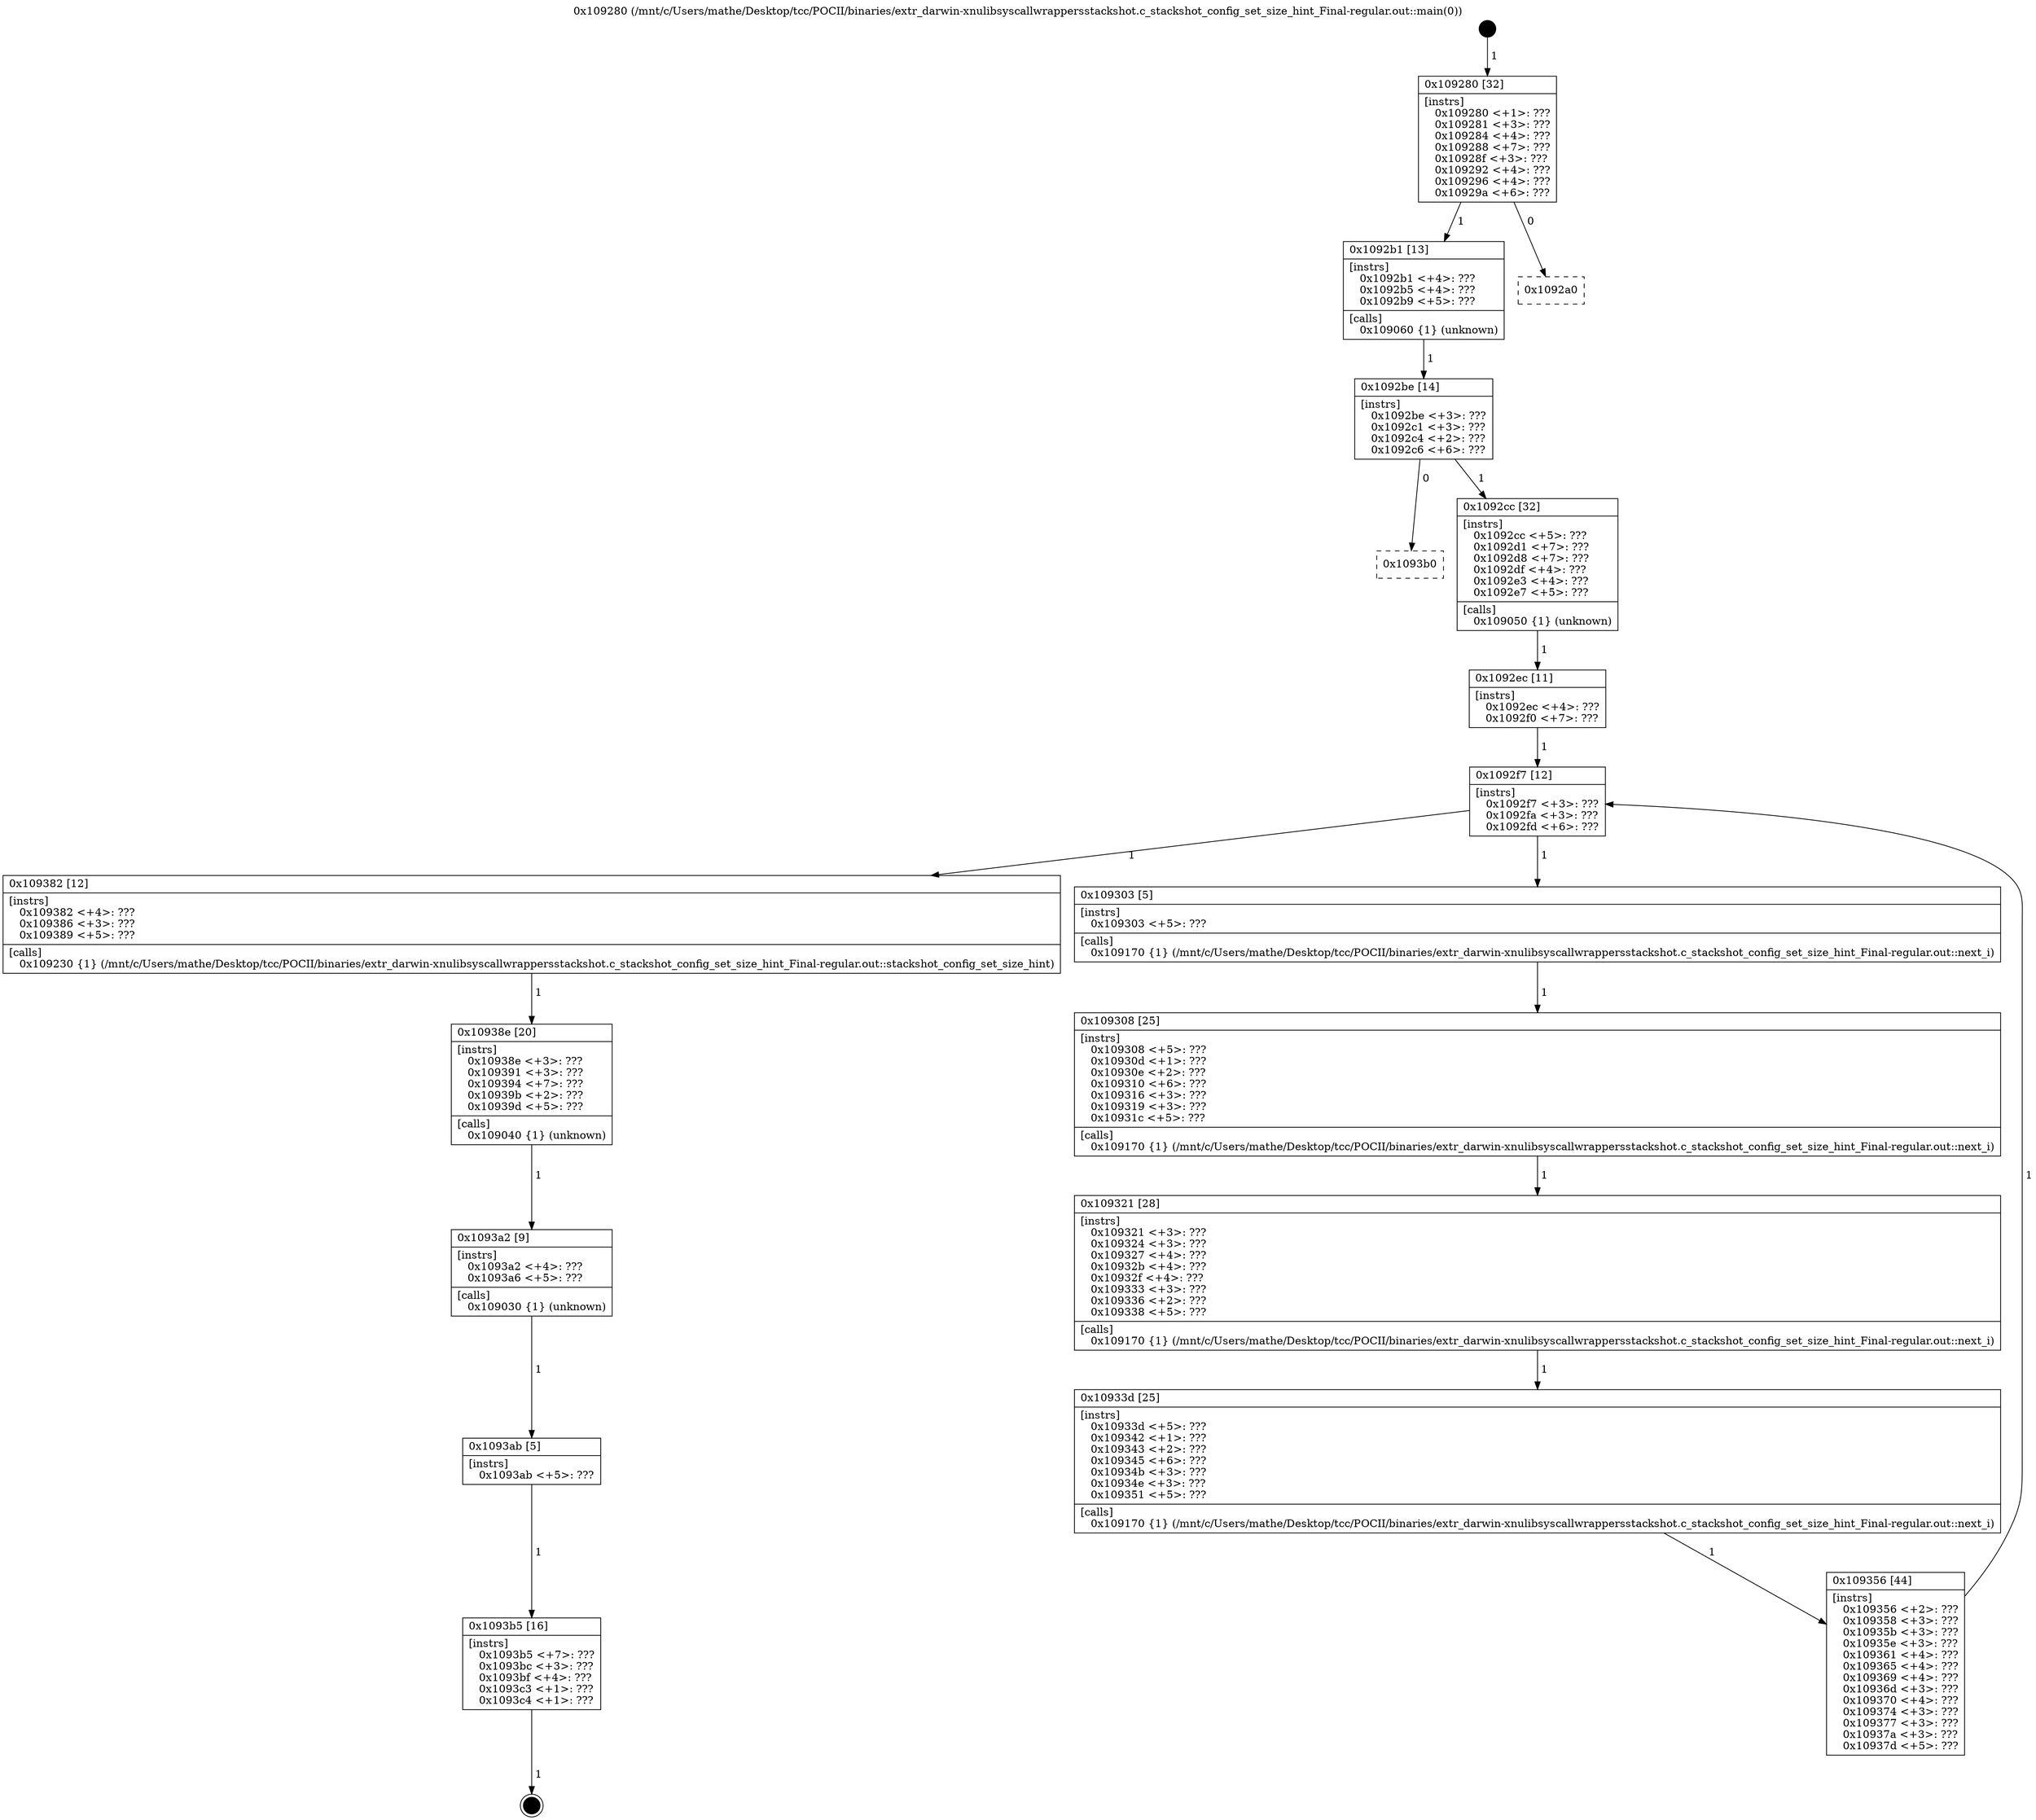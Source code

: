 digraph "0x109280" {
  label = "0x109280 (/mnt/c/Users/mathe/Desktop/tcc/POCII/binaries/extr_darwin-xnulibsyscallwrappersstackshot.c_stackshot_config_set_size_hint_Final-regular.out::main(0))"
  labelloc = "t"
  node[shape=record]

  Entry [label="",width=0.3,height=0.3,shape=circle,fillcolor=black,style=filled]
  "0x109280" [label="{
     0x109280 [32]\l
     | [instrs]\l
     &nbsp;&nbsp;0x109280 \<+1\>: ???\l
     &nbsp;&nbsp;0x109281 \<+3\>: ???\l
     &nbsp;&nbsp;0x109284 \<+4\>: ???\l
     &nbsp;&nbsp;0x109288 \<+7\>: ???\l
     &nbsp;&nbsp;0x10928f \<+3\>: ???\l
     &nbsp;&nbsp;0x109292 \<+4\>: ???\l
     &nbsp;&nbsp;0x109296 \<+4\>: ???\l
     &nbsp;&nbsp;0x10929a \<+6\>: ???\l
  }"]
  "0x1092b1" [label="{
     0x1092b1 [13]\l
     | [instrs]\l
     &nbsp;&nbsp;0x1092b1 \<+4\>: ???\l
     &nbsp;&nbsp;0x1092b5 \<+4\>: ???\l
     &nbsp;&nbsp;0x1092b9 \<+5\>: ???\l
     | [calls]\l
     &nbsp;&nbsp;0x109060 \{1\} (unknown)\l
  }"]
  "0x1092a0" [label="{
     0x1092a0\l
  }", style=dashed]
  "0x1092be" [label="{
     0x1092be [14]\l
     | [instrs]\l
     &nbsp;&nbsp;0x1092be \<+3\>: ???\l
     &nbsp;&nbsp;0x1092c1 \<+3\>: ???\l
     &nbsp;&nbsp;0x1092c4 \<+2\>: ???\l
     &nbsp;&nbsp;0x1092c6 \<+6\>: ???\l
  }"]
  "0x1093b0" [label="{
     0x1093b0\l
  }", style=dashed]
  "0x1092cc" [label="{
     0x1092cc [32]\l
     | [instrs]\l
     &nbsp;&nbsp;0x1092cc \<+5\>: ???\l
     &nbsp;&nbsp;0x1092d1 \<+7\>: ???\l
     &nbsp;&nbsp;0x1092d8 \<+7\>: ???\l
     &nbsp;&nbsp;0x1092df \<+4\>: ???\l
     &nbsp;&nbsp;0x1092e3 \<+4\>: ???\l
     &nbsp;&nbsp;0x1092e7 \<+5\>: ???\l
     | [calls]\l
     &nbsp;&nbsp;0x109050 \{1\} (unknown)\l
  }"]
  Exit [label="",width=0.3,height=0.3,shape=circle,fillcolor=black,style=filled,peripheries=2]
  "0x1092f7" [label="{
     0x1092f7 [12]\l
     | [instrs]\l
     &nbsp;&nbsp;0x1092f7 \<+3\>: ???\l
     &nbsp;&nbsp;0x1092fa \<+3\>: ???\l
     &nbsp;&nbsp;0x1092fd \<+6\>: ???\l
  }"]
  "0x109382" [label="{
     0x109382 [12]\l
     | [instrs]\l
     &nbsp;&nbsp;0x109382 \<+4\>: ???\l
     &nbsp;&nbsp;0x109386 \<+3\>: ???\l
     &nbsp;&nbsp;0x109389 \<+5\>: ???\l
     | [calls]\l
     &nbsp;&nbsp;0x109230 \{1\} (/mnt/c/Users/mathe/Desktop/tcc/POCII/binaries/extr_darwin-xnulibsyscallwrappersstackshot.c_stackshot_config_set_size_hint_Final-regular.out::stackshot_config_set_size_hint)\l
  }"]
  "0x109303" [label="{
     0x109303 [5]\l
     | [instrs]\l
     &nbsp;&nbsp;0x109303 \<+5\>: ???\l
     | [calls]\l
     &nbsp;&nbsp;0x109170 \{1\} (/mnt/c/Users/mathe/Desktop/tcc/POCII/binaries/extr_darwin-xnulibsyscallwrappersstackshot.c_stackshot_config_set_size_hint_Final-regular.out::next_i)\l
  }"]
  "0x109308" [label="{
     0x109308 [25]\l
     | [instrs]\l
     &nbsp;&nbsp;0x109308 \<+5\>: ???\l
     &nbsp;&nbsp;0x10930d \<+1\>: ???\l
     &nbsp;&nbsp;0x10930e \<+2\>: ???\l
     &nbsp;&nbsp;0x109310 \<+6\>: ???\l
     &nbsp;&nbsp;0x109316 \<+3\>: ???\l
     &nbsp;&nbsp;0x109319 \<+3\>: ???\l
     &nbsp;&nbsp;0x10931c \<+5\>: ???\l
     | [calls]\l
     &nbsp;&nbsp;0x109170 \{1\} (/mnt/c/Users/mathe/Desktop/tcc/POCII/binaries/extr_darwin-xnulibsyscallwrappersstackshot.c_stackshot_config_set_size_hint_Final-regular.out::next_i)\l
  }"]
  "0x109321" [label="{
     0x109321 [28]\l
     | [instrs]\l
     &nbsp;&nbsp;0x109321 \<+3\>: ???\l
     &nbsp;&nbsp;0x109324 \<+3\>: ???\l
     &nbsp;&nbsp;0x109327 \<+4\>: ???\l
     &nbsp;&nbsp;0x10932b \<+4\>: ???\l
     &nbsp;&nbsp;0x10932f \<+4\>: ???\l
     &nbsp;&nbsp;0x109333 \<+3\>: ???\l
     &nbsp;&nbsp;0x109336 \<+2\>: ???\l
     &nbsp;&nbsp;0x109338 \<+5\>: ???\l
     | [calls]\l
     &nbsp;&nbsp;0x109170 \{1\} (/mnt/c/Users/mathe/Desktop/tcc/POCII/binaries/extr_darwin-xnulibsyscallwrappersstackshot.c_stackshot_config_set_size_hint_Final-regular.out::next_i)\l
  }"]
  "0x10933d" [label="{
     0x10933d [25]\l
     | [instrs]\l
     &nbsp;&nbsp;0x10933d \<+5\>: ???\l
     &nbsp;&nbsp;0x109342 \<+1\>: ???\l
     &nbsp;&nbsp;0x109343 \<+2\>: ???\l
     &nbsp;&nbsp;0x109345 \<+6\>: ???\l
     &nbsp;&nbsp;0x10934b \<+3\>: ???\l
     &nbsp;&nbsp;0x10934e \<+3\>: ???\l
     &nbsp;&nbsp;0x109351 \<+5\>: ???\l
     | [calls]\l
     &nbsp;&nbsp;0x109170 \{1\} (/mnt/c/Users/mathe/Desktop/tcc/POCII/binaries/extr_darwin-xnulibsyscallwrappersstackshot.c_stackshot_config_set_size_hint_Final-regular.out::next_i)\l
  }"]
  "0x109356" [label="{
     0x109356 [44]\l
     | [instrs]\l
     &nbsp;&nbsp;0x109356 \<+2\>: ???\l
     &nbsp;&nbsp;0x109358 \<+3\>: ???\l
     &nbsp;&nbsp;0x10935b \<+3\>: ???\l
     &nbsp;&nbsp;0x10935e \<+3\>: ???\l
     &nbsp;&nbsp;0x109361 \<+4\>: ???\l
     &nbsp;&nbsp;0x109365 \<+4\>: ???\l
     &nbsp;&nbsp;0x109369 \<+4\>: ???\l
     &nbsp;&nbsp;0x10936d \<+3\>: ???\l
     &nbsp;&nbsp;0x109370 \<+4\>: ???\l
     &nbsp;&nbsp;0x109374 \<+3\>: ???\l
     &nbsp;&nbsp;0x109377 \<+3\>: ???\l
     &nbsp;&nbsp;0x10937a \<+3\>: ???\l
     &nbsp;&nbsp;0x10937d \<+5\>: ???\l
  }"]
  "0x1092ec" [label="{
     0x1092ec [11]\l
     | [instrs]\l
     &nbsp;&nbsp;0x1092ec \<+4\>: ???\l
     &nbsp;&nbsp;0x1092f0 \<+7\>: ???\l
  }"]
  "0x10938e" [label="{
     0x10938e [20]\l
     | [instrs]\l
     &nbsp;&nbsp;0x10938e \<+3\>: ???\l
     &nbsp;&nbsp;0x109391 \<+3\>: ???\l
     &nbsp;&nbsp;0x109394 \<+7\>: ???\l
     &nbsp;&nbsp;0x10939b \<+2\>: ???\l
     &nbsp;&nbsp;0x10939d \<+5\>: ???\l
     | [calls]\l
     &nbsp;&nbsp;0x109040 \{1\} (unknown)\l
  }"]
  "0x1093a2" [label="{
     0x1093a2 [9]\l
     | [instrs]\l
     &nbsp;&nbsp;0x1093a2 \<+4\>: ???\l
     &nbsp;&nbsp;0x1093a6 \<+5\>: ???\l
     | [calls]\l
     &nbsp;&nbsp;0x109030 \{1\} (unknown)\l
  }"]
  "0x1093ab" [label="{
     0x1093ab [5]\l
     | [instrs]\l
     &nbsp;&nbsp;0x1093ab \<+5\>: ???\l
  }"]
  "0x1093b5" [label="{
     0x1093b5 [16]\l
     | [instrs]\l
     &nbsp;&nbsp;0x1093b5 \<+7\>: ???\l
     &nbsp;&nbsp;0x1093bc \<+3\>: ???\l
     &nbsp;&nbsp;0x1093bf \<+4\>: ???\l
     &nbsp;&nbsp;0x1093c3 \<+1\>: ???\l
     &nbsp;&nbsp;0x1093c4 \<+1\>: ???\l
  }"]
  Entry -> "0x109280" [label=" 1"]
  "0x109280" -> "0x1092b1" [label=" 1"]
  "0x109280" -> "0x1092a0" [label=" 0"]
  "0x1092b1" -> "0x1092be" [label=" 1"]
  "0x1092be" -> "0x1093b0" [label=" 0"]
  "0x1092be" -> "0x1092cc" [label=" 1"]
  "0x1093b5" -> Exit [label=" 1"]
  "0x1092cc" -> "0x1092ec" [label=" 1"]
  "0x1092f7" -> "0x109382" [label=" 1"]
  "0x1092f7" -> "0x109303" [label=" 1"]
  "0x109303" -> "0x109308" [label=" 1"]
  "0x109308" -> "0x109321" [label=" 1"]
  "0x109321" -> "0x10933d" [label=" 1"]
  "0x10933d" -> "0x109356" [label=" 1"]
  "0x1092ec" -> "0x1092f7" [label=" 1"]
  "0x109356" -> "0x1092f7" [label=" 1"]
  "0x109382" -> "0x10938e" [label=" 1"]
  "0x10938e" -> "0x1093a2" [label=" 1"]
  "0x1093a2" -> "0x1093ab" [label=" 1"]
  "0x1093ab" -> "0x1093b5" [label=" 1"]
}
